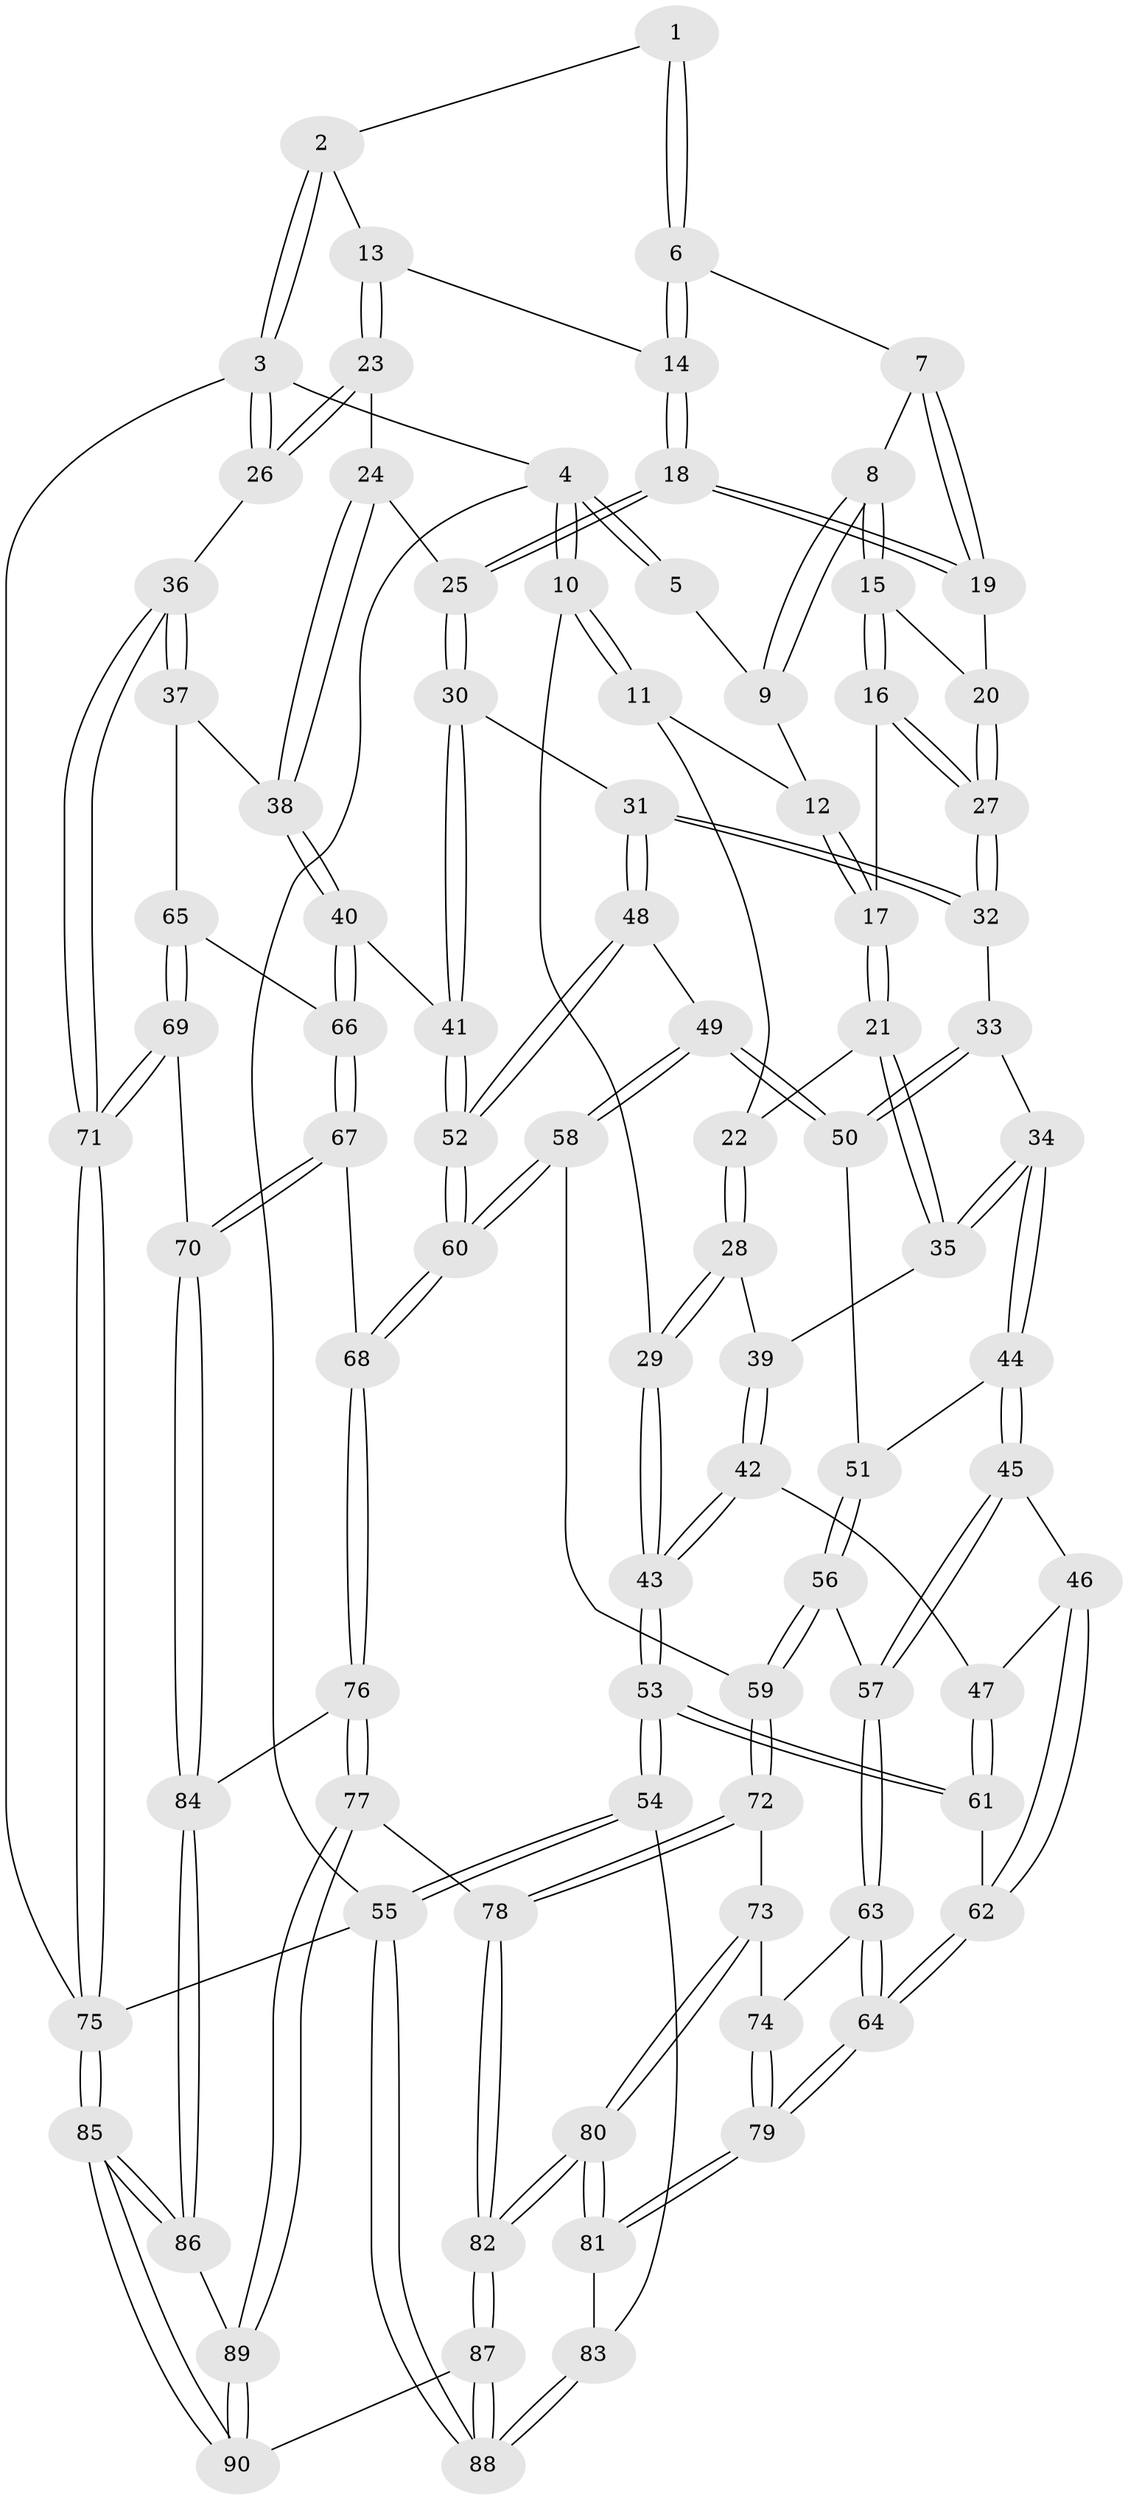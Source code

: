 // Generated by graph-tools (version 1.1) at 2025/27/03/09/25 03:27:08]
// undirected, 90 vertices, 222 edges
graph export_dot {
graph [start="1"]
  node [color=gray90,style=filled];
  1 [pos="+0.5375330053719053+0"];
  2 [pos="+0.9446114966009689+0"];
  3 [pos="+1+0"];
  4 [pos="+0+0"];
  5 [pos="+0.48926729448399414+0"];
  6 [pos="+0.6212770639915008+0.1745275437510823"];
  7 [pos="+0.5918136132856684+0.19859971164748302"];
  8 [pos="+0.45745809817403044+0.16535879910024265"];
  9 [pos="+0.4449757842554868+0.001827300841240648"];
  10 [pos="+0+0"];
  11 [pos="+0.17294399023474993+0.1322752343459686"];
  12 [pos="+0.2626988260402464+0.12856856489138865"];
  13 [pos="+0.7885706836494188+0.186092116123359"];
  14 [pos="+0.7452280384837269+0.1957274107307346"];
  15 [pos="+0.441940123966862+0.2054332949725652"];
  16 [pos="+0.37845657328574733+0.2707555300154981"];
  17 [pos="+0.3768614266364335+0.2709820557949421"];
  18 [pos="+0.6124207424421785+0.3328970782025577"];
  19 [pos="+0.5799775137982751+0.29400733872934787"];
  20 [pos="+0.5504510679533213+0.2894682110901864"];
  21 [pos="+0.2556824829036377+0.3584167167602762"];
  22 [pos="+0.19298160563336178+0.27608995350060533"];
  23 [pos="+0.8340627563599597+0.29940736475137564"];
  24 [pos="+0.8085824425987199+0.3554327213337822"];
  25 [pos="+0.6228831184424021+0.38437258978217315"];
  26 [pos="+1+0.3303093494353405"];
  27 [pos="+0.4487740168267148+0.34858614131385346"];
  28 [pos="+0+0.3327521739194427"];
  29 [pos="+0+0.3081774663953279"];
  30 [pos="+0.6213237277659128+0.38771324218279"];
  31 [pos="+0.5357693509931154+0.45531781871028837"];
  32 [pos="+0.47369633406612344+0.42763014038748054"];
  33 [pos="+0.36211730489804683+0.4713969512073944"];
  34 [pos="+0.35718889485787125+0.47150456876645463"];
  35 [pos="+0.25174336172078754+0.38250937197350826"];
  36 [pos="+1+0.5082056443522253"];
  37 [pos="+1+0.5251030008283555"];
  38 [pos="+0.8344782264275339+0.5054829726776224"];
  39 [pos="+0.1861605060671085+0.43937225345245445"];
  40 [pos="+0.7745363264183793+0.5616064794027325"];
  41 [pos="+0.758759107697672+0.5663677877900609"];
  42 [pos="+0.17261666221834834+0.486623253308081"];
  43 [pos="+0+0.4395520427354541"];
  44 [pos="+0.34385568241885456+0.5077588992934629"];
  45 [pos="+0.2976513793296739+0.5921963101149055"];
  46 [pos="+0.1711994113899865+0.5476635058743515"];
  47 [pos="+0.16581689404788402+0.539634353812254"];
  48 [pos="+0.543913462957119+0.532403821733271"];
  49 [pos="+0.4955874981655283+0.5736429335213107"];
  50 [pos="+0.4433836436827026+0.573613632588343"];
  51 [pos="+0.4067722836407286+0.5993915005418087"];
  52 [pos="+0.6784238669722084+0.6305446957678635"];
  53 [pos="+0+0.6074517546810665"];
  54 [pos="+0+0.9298881876036488"];
  55 [pos="+0+1"];
  56 [pos="+0.38011715619103636+0.6295165096309776"];
  57 [pos="+0.3197400707754808+0.6381943144576206"];
  58 [pos="+0.4866626163801943+0.6773763790818589"];
  59 [pos="+0.4684454206478158+0.7013142807087472"];
  60 [pos="+0.6711111273537517+0.6632183420636131"];
  61 [pos="+0+0.6110557960586868"];
  62 [pos="+0.162784128686824+0.732681575817859"];
  63 [pos="+0.3150591106563535+0.6528379296811208"];
  64 [pos="+0.17714772852754576+0.7549887553540018"];
  65 [pos="+0.9111971727876848+0.6688938716777847"];
  66 [pos="+0.8371845619991205+0.6441581982370842"];
  67 [pos="+0.8354770118279387+0.6990386285233402"];
  68 [pos="+0.6761781376275323+0.7540327542553755"];
  69 [pos="+0.9369487413622696+0.7891154565734942"];
  70 [pos="+0.8804156746028949+0.8005343044132787"];
  71 [pos="+1+0.858456074059897"];
  72 [pos="+0.46176966839226613+0.7517862030800725"];
  73 [pos="+0.38659882381086186+0.7607668462258348"];
  74 [pos="+0.36247348176788796+0.7380133328350968"];
  75 [pos="+1+1"];
  76 [pos="+0.6736747346699431+0.7981577441814229"];
  77 [pos="+0.670816464399948+0.8022086963894335"];
  78 [pos="+0.5284921125302197+0.8282366754783687"];
  79 [pos="+0.17991991505194094+0.7899458166441967"];
  80 [pos="+0.3135205385647424+0.8736792019160471"];
  81 [pos="+0.17986930670723578+0.7910052918299155"];
  82 [pos="+0.4001015880357841+1"];
  83 [pos="+0.13990805932182424+0.8330833971256775"];
  84 [pos="+0.8645518857729908+0.8097285955643062"];
  85 [pos="+1+1"];
  86 [pos="+0.8544708599842389+0.9095358844154577"];
  87 [pos="+0.39630395832454385+1"];
  88 [pos="+0.20057217044525713+1"];
  89 [pos="+0.6986426829511843+0.9334577578711422"];
  90 [pos="+0.6820254124761228+1"];
  1 -- 2;
  1 -- 6;
  1 -- 6;
  2 -- 3;
  2 -- 3;
  2 -- 13;
  3 -- 4;
  3 -- 26;
  3 -- 26;
  3 -- 75;
  4 -- 5;
  4 -- 5;
  4 -- 10;
  4 -- 10;
  4 -- 55;
  5 -- 9;
  6 -- 7;
  6 -- 14;
  6 -- 14;
  7 -- 8;
  7 -- 19;
  7 -- 19;
  8 -- 9;
  8 -- 9;
  8 -- 15;
  8 -- 15;
  9 -- 12;
  10 -- 11;
  10 -- 11;
  10 -- 29;
  11 -- 12;
  11 -- 22;
  12 -- 17;
  12 -- 17;
  13 -- 14;
  13 -- 23;
  13 -- 23;
  14 -- 18;
  14 -- 18;
  15 -- 16;
  15 -- 16;
  15 -- 20;
  16 -- 17;
  16 -- 27;
  16 -- 27;
  17 -- 21;
  17 -- 21;
  18 -- 19;
  18 -- 19;
  18 -- 25;
  18 -- 25;
  19 -- 20;
  20 -- 27;
  20 -- 27;
  21 -- 22;
  21 -- 35;
  21 -- 35;
  22 -- 28;
  22 -- 28;
  23 -- 24;
  23 -- 26;
  23 -- 26;
  24 -- 25;
  24 -- 38;
  24 -- 38;
  25 -- 30;
  25 -- 30;
  26 -- 36;
  27 -- 32;
  27 -- 32;
  28 -- 29;
  28 -- 29;
  28 -- 39;
  29 -- 43;
  29 -- 43;
  30 -- 31;
  30 -- 41;
  30 -- 41;
  31 -- 32;
  31 -- 32;
  31 -- 48;
  31 -- 48;
  32 -- 33;
  33 -- 34;
  33 -- 50;
  33 -- 50;
  34 -- 35;
  34 -- 35;
  34 -- 44;
  34 -- 44;
  35 -- 39;
  36 -- 37;
  36 -- 37;
  36 -- 71;
  36 -- 71;
  37 -- 38;
  37 -- 65;
  38 -- 40;
  38 -- 40;
  39 -- 42;
  39 -- 42;
  40 -- 41;
  40 -- 66;
  40 -- 66;
  41 -- 52;
  41 -- 52;
  42 -- 43;
  42 -- 43;
  42 -- 47;
  43 -- 53;
  43 -- 53;
  44 -- 45;
  44 -- 45;
  44 -- 51;
  45 -- 46;
  45 -- 57;
  45 -- 57;
  46 -- 47;
  46 -- 62;
  46 -- 62;
  47 -- 61;
  47 -- 61;
  48 -- 49;
  48 -- 52;
  48 -- 52;
  49 -- 50;
  49 -- 50;
  49 -- 58;
  49 -- 58;
  50 -- 51;
  51 -- 56;
  51 -- 56;
  52 -- 60;
  52 -- 60;
  53 -- 54;
  53 -- 54;
  53 -- 61;
  53 -- 61;
  54 -- 55;
  54 -- 55;
  54 -- 83;
  55 -- 88;
  55 -- 88;
  55 -- 75;
  56 -- 57;
  56 -- 59;
  56 -- 59;
  57 -- 63;
  57 -- 63;
  58 -- 59;
  58 -- 60;
  58 -- 60;
  59 -- 72;
  59 -- 72;
  60 -- 68;
  60 -- 68;
  61 -- 62;
  62 -- 64;
  62 -- 64;
  63 -- 64;
  63 -- 64;
  63 -- 74;
  64 -- 79;
  64 -- 79;
  65 -- 66;
  65 -- 69;
  65 -- 69;
  66 -- 67;
  66 -- 67;
  67 -- 68;
  67 -- 70;
  67 -- 70;
  68 -- 76;
  68 -- 76;
  69 -- 70;
  69 -- 71;
  69 -- 71;
  70 -- 84;
  70 -- 84;
  71 -- 75;
  71 -- 75;
  72 -- 73;
  72 -- 78;
  72 -- 78;
  73 -- 74;
  73 -- 80;
  73 -- 80;
  74 -- 79;
  74 -- 79;
  75 -- 85;
  75 -- 85;
  76 -- 77;
  76 -- 77;
  76 -- 84;
  77 -- 78;
  77 -- 89;
  77 -- 89;
  78 -- 82;
  78 -- 82;
  79 -- 81;
  79 -- 81;
  80 -- 81;
  80 -- 81;
  80 -- 82;
  80 -- 82;
  81 -- 83;
  82 -- 87;
  82 -- 87;
  83 -- 88;
  83 -- 88;
  84 -- 86;
  84 -- 86;
  85 -- 86;
  85 -- 86;
  85 -- 90;
  85 -- 90;
  86 -- 89;
  87 -- 88;
  87 -- 88;
  87 -- 90;
  89 -- 90;
  89 -- 90;
}
